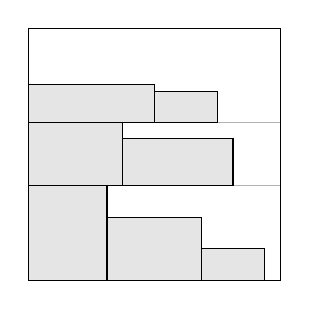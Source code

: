 \begin{tikzpicture}[scale=0.8,
shelf-line/.style = {draw={black!30}},
item/.style = {fill={black!10}}
]
\draw[shelf-line] (0,1.5) -- (4,1.5);
\draw[shelf-line] (0,2.5) -- (4,2.5);
\draw (0,0) rectangle (4,4);
\draw[item]
    (0,0) rectangle +(1.25,1.5)
    (1.25,0) rectangle +(1.5,1)
    (2.75,0) rectangle +(1,0.5);
\draw[item]
    (0,1.5) rectangle +(1.5,1)
    (1.5,1.5) rectangle +(1.75,0.75);
\draw[item]
    (0,2.5) rectangle +(2,0.6)
    (2,2.5) rectangle +(1,0.5);
\end{tikzpicture}

